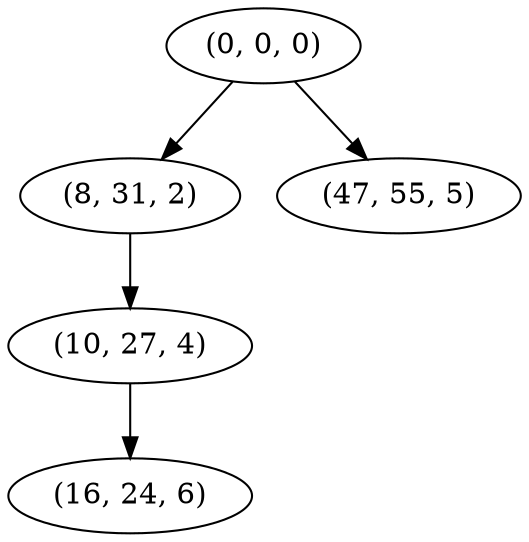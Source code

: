 digraph tree {
    "(0, 0, 0)";
    "(8, 31, 2)";
    "(10, 27, 4)";
    "(16, 24, 6)";
    "(47, 55, 5)";
    "(0, 0, 0)" -> "(8, 31, 2)";
    "(0, 0, 0)" -> "(47, 55, 5)";
    "(8, 31, 2)" -> "(10, 27, 4)";
    "(10, 27, 4)" -> "(16, 24, 6)";
}
